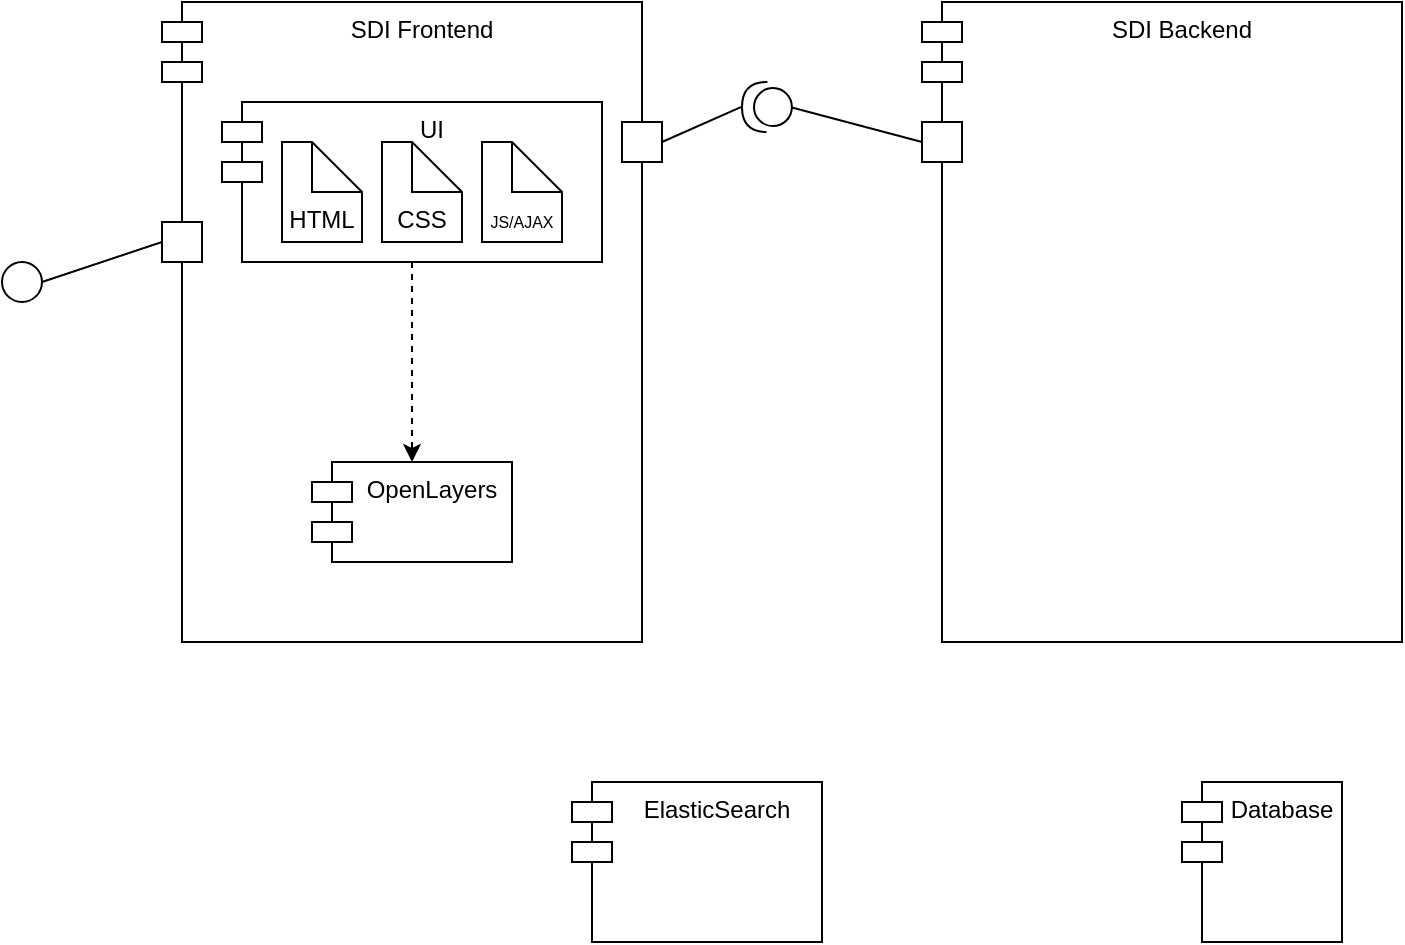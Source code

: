 <mxfile version="24.4.13" type="device">
  <diagram name="Page-1" id="ckWOzo5wXRxlPBgAqUoa">
    <mxGraphModel dx="1434" dy="738" grid="1" gridSize="10" guides="1" tooltips="1" connect="1" arrows="1" fold="1" page="1" pageScale="1" pageWidth="850" pageHeight="1100" math="0" shadow="0">
      <root>
        <mxCell id="0" />
        <mxCell id="1" parent="0" />
        <mxCell id="S9IHN6o3Uame4CbkHT0S-2" value="SDI Backend" style="shape=module;align=left;spacingLeft=20;align=center;verticalAlign=top;whiteSpace=wrap;html=1;" vertex="1" parent="1">
          <mxGeometry x="520" y="140" width="240" height="320" as="geometry" />
        </mxCell>
        <mxCell id="S9IHN6o3Uame4CbkHT0S-8" value="" style="fontStyle=0;labelPosition=right;verticalLabelPosition=middle;align=left;verticalAlign=middle;spacingLeft=2;html=1;" vertex="1" parent="1">
          <mxGeometry x="520" y="200" width="20" height="20" as="geometry" />
        </mxCell>
        <mxCell id="S9IHN6o3Uame4CbkHT0S-10" value="" style="shape=providedRequiredInterface;html=1;verticalLabelPosition=bottom;sketch=0;rotation=-179;" vertex="1" parent="1">
          <mxGeometry x="430" y="180" width="24.95" height="25" as="geometry" />
        </mxCell>
        <mxCell id="S9IHN6o3Uame4CbkHT0S-13" value="" style="endArrow=none;startArrow=none;endFill=0;startFill=0;endSize=8;html=1;verticalAlign=bottom;labelBackgroundColor=none;strokeWidth=1;rounded=0;entryX=1;entryY=0.5;entryDx=0;entryDy=0;entryPerimeter=0;exitX=1;exitY=0.5;exitDx=0;exitDy=0;" edge="1" parent="1" source="S9IHN6o3Uame4CbkHT0S-9" target="S9IHN6o3Uame4CbkHT0S-10">
          <mxGeometry width="160" relative="1" as="geometry">
            <mxPoint x="340" y="380" as="sourcePoint" />
            <mxPoint x="500" y="380" as="targetPoint" />
          </mxGeometry>
        </mxCell>
        <mxCell id="S9IHN6o3Uame4CbkHT0S-14" value="" style="endArrow=none;startArrow=none;endFill=0;startFill=0;endSize=8;html=1;verticalAlign=bottom;labelBackgroundColor=none;strokeWidth=1;rounded=0;entryX=0;entryY=0.5;entryDx=0;entryDy=0;exitX=0;exitY=0.5;exitDx=0;exitDy=0;exitPerimeter=0;" edge="1" parent="1" source="S9IHN6o3Uame4CbkHT0S-10" target="S9IHN6o3Uame4CbkHT0S-8">
          <mxGeometry width="160" relative="1" as="geometry">
            <mxPoint x="424.95" y="234" as="sourcePoint" />
            <mxPoint x="514.95" y="226" as="targetPoint" />
          </mxGeometry>
        </mxCell>
        <mxCell id="S9IHN6o3Uame4CbkHT0S-18" value="" style="group" vertex="1" connectable="0" parent="1">
          <mxGeometry x="140" y="140" width="250" height="320" as="geometry" />
        </mxCell>
        <mxCell id="S9IHN6o3Uame4CbkHT0S-1" value="SDI Frontend" style="shape=module;align=left;spacingLeft=20;align=center;verticalAlign=top;whiteSpace=wrap;html=1;" vertex="1" parent="S9IHN6o3Uame4CbkHT0S-18">
          <mxGeometry width="240" height="320" as="geometry" />
        </mxCell>
        <mxCell id="S9IHN6o3Uame4CbkHT0S-7" value="" style="group" vertex="1" connectable="0" parent="S9IHN6o3Uame4CbkHT0S-18">
          <mxGeometry x="30" y="50" width="190" height="80" as="geometry" />
        </mxCell>
        <mxCell id="S9IHN6o3Uame4CbkHT0S-3" value="UI" style="shape=module;align=left;spacingLeft=20;align=center;verticalAlign=top;whiteSpace=wrap;html=1;" vertex="1" parent="S9IHN6o3Uame4CbkHT0S-7">
          <mxGeometry width="190" height="80" as="geometry" />
        </mxCell>
        <mxCell id="S9IHN6o3Uame4CbkHT0S-4" value="HTML" style="shape=note2;boundedLbl=1;whiteSpace=wrap;html=1;size=25;verticalAlign=top;align=center;" vertex="1" parent="S9IHN6o3Uame4CbkHT0S-7">
          <mxGeometry x="30" y="20" width="40" height="50" as="geometry" />
        </mxCell>
        <mxCell id="S9IHN6o3Uame4CbkHT0S-5" value="CSS" style="shape=note2;boundedLbl=1;whiteSpace=wrap;html=1;size=25;verticalAlign=top;align=center;" vertex="1" parent="S9IHN6o3Uame4CbkHT0S-7">
          <mxGeometry x="80" y="20" width="40" height="50" as="geometry" />
        </mxCell>
        <mxCell id="S9IHN6o3Uame4CbkHT0S-6" value="&lt;font style=&quot;font-size: 8px;&quot;&gt;JS/AJAX&lt;/font&gt;" style="shape=note2;boundedLbl=1;whiteSpace=wrap;html=1;size=25;verticalAlign=top;align=center;" vertex="1" parent="S9IHN6o3Uame4CbkHT0S-7">
          <mxGeometry x="130" y="20" width="40" height="50" as="geometry" />
        </mxCell>
        <mxCell id="S9IHN6o3Uame4CbkHT0S-9" value="" style="fontStyle=0;labelPosition=right;verticalLabelPosition=middle;align=left;verticalAlign=middle;spacingLeft=2;html=1;" vertex="1" parent="S9IHN6o3Uame4CbkHT0S-18">
          <mxGeometry x="230" y="60" width="20" height="20" as="geometry" />
        </mxCell>
        <mxCell id="S9IHN6o3Uame4CbkHT0S-15" value="OpenLayers" style="shape=module;align=left;spacingLeft=20;align=center;verticalAlign=top;whiteSpace=wrap;html=1;" vertex="1" parent="S9IHN6o3Uame4CbkHT0S-18">
          <mxGeometry x="75" y="230" width="100" height="50" as="geometry" />
        </mxCell>
        <mxCell id="S9IHN6o3Uame4CbkHT0S-16" style="edgeStyle=orthogonalEdgeStyle;rounded=0;orthogonalLoop=1;jettySize=auto;html=1;exitX=0.5;exitY=1;exitDx=0;exitDy=0;entryX=0.5;entryY=0;entryDx=0;entryDy=0;dashed=1;" edge="1" parent="S9IHN6o3Uame4CbkHT0S-18" source="S9IHN6o3Uame4CbkHT0S-3" target="S9IHN6o3Uame4CbkHT0S-15">
          <mxGeometry relative="1" as="geometry" />
        </mxCell>
        <mxCell id="S9IHN6o3Uame4CbkHT0S-21" value="" style="fontStyle=0;labelPosition=right;verticalLabelPosition=middle;align=left;verticalAlign=middle;spacingLeft=2;" vertex="1" parent="S9IHN6o3Uame4CbkHT0S-18">
          <mxGeometry y="110" width="20" height="20" as="geometry" />
        </mxCell>
        <mxCell id="S9IHN6o3Uame4CbkHT0S-20" value="" style="ellipse;" vertex="1" parent="1">
          <mxGeometry x="60" y="270" width="20" height="20" as="geometry" />
        </mxCell>
        <mxCell id="S9IHN6o3Uame4CbkHT0S-22" value="" style="endArrow=none;startArrow=none;endFill=0;startFill=0;endSize=8;html=1;verticalAlign=bottom;labelBackgroundColor=none;strokeWidth=1;rounded=0;entryX=0;entryY=0.5;entryDx=0;entryDy=0;exitX=1;exitY=0.5;exitDx=0;exitDy=0;" edge="1" parent="1" source="S9IHN6o3Uame4CbkHT0S-20" target="S9IHN6o3Uame4CbkHT0S-21">
          <mxGeometry width="160" relative="1" as="geometry">
            <mxPoint x="90" y="290" as="sourcePoint" />
            <mxPoint x="130" y="272" as="targetPoint" />
          </mxGeometry>
        </mxCell>
        <mxCell id="S9IHN6o3Uame4CbkHT0S-23" value="Database" style="shape=module;align=left;spacingLeft=20;align=center;verticalAlign=top;whiteSpace=wrap;html=1;" vertex="1" parent="1">
          <mxGeometry x="650" y="530" width="80" height="80" as="geometry" />
        </mxCell>
        <mxCell id="S9IHN6o3Uame4CbkHT0S-24" value="ElasticSearch" style="shape=module;align=left;spacingLeft=20;align=center;verticalAlign=top;whiteSpace=wrap;html=1;" vertex="1" parent="1">
          <mxGeometry x="345" y="530" width="125" height="80" as="geometry" />
        </mxCell>
      </root>
    </mxGraphModel>
  </diagram>
</mxfile>
